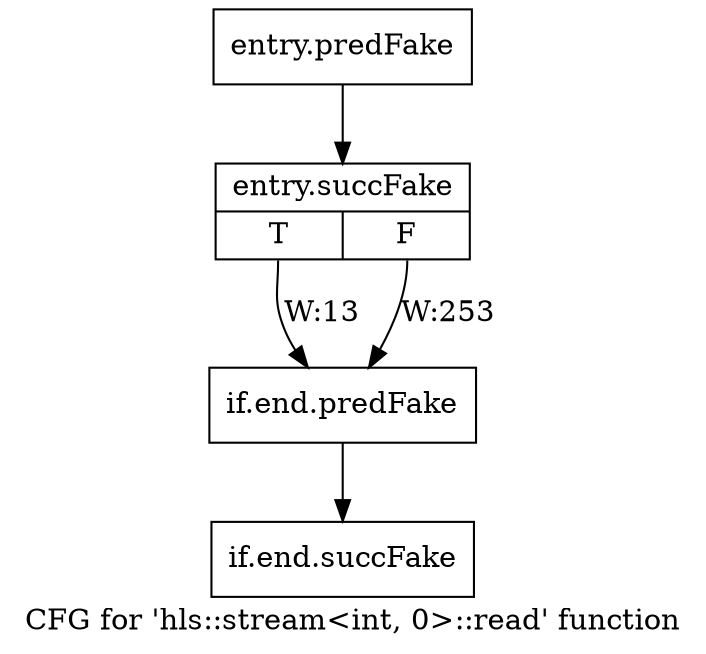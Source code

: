 digraph "CFG for 'hls::stream\<int, 0\>::read' function" {
	label="CFG for 'hls::stream\<int, 0\>::read' function";

	Node0x494ae40 [shape=record,filename="",linenumber="",label="{entry.predFake}"];
	Node0x494ae40 -> Node0x4976fb0[ callList="" memoryops="" filename="/tools/Xilinx/Vitis_HLS/2022.1/include/hls_stream_thread_unsafe.h" execusionnum="264"];
	Node0x4976fb0 [shape=record,filename="/tools/Xilinx/Vitis_HLS/2022.1/include/hls_stream_thread_unsafe.h",linenumber="376",label="{entry.succFake|{<s0>T|<s1>F}}"];
	Node0x4976fb0:s0 -> Node0x494dfe0[label="W:13"];
	Node0x4976fb0:s1 -> Node0x494dfe0[label="W:253" callList="" memoryops="" filename="/tools/Xilinx/Vitis_HLS/2022.1/include/hls_stream_thread_unsafe.h" execusionnum="252"];
	Node0x494dfe0 [shape=record,filename="/tools/Xilinx/Vitis_HLS/2022.1/include/hls_stream_thread_unsafe.h",linenumber="378",label="{if.end.predFake}"];
	Node0x494dfe0 -> Node0x4976460[ callList="" memoryops="" filename="/tools/Xilinx/Vitis_HLS/2022.1/include/hls_stream_thread_unsafe.h" execusionnum="264"];
	Node0x4976460 [shape=record,filename="/tools/Xilinx/Vitis_HLS/2022.1/include/hls_stream_thread_unsafe.h",linenumber="378",label="{if.end.succFake}"];
}
